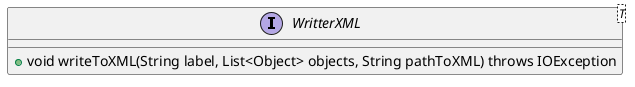 @startuml WritterXML<T>
interface WritterXML<T> {
    + void writeToXML(String label, List<Object> objects, String pathToXML) throws IOException
}
@enduml
